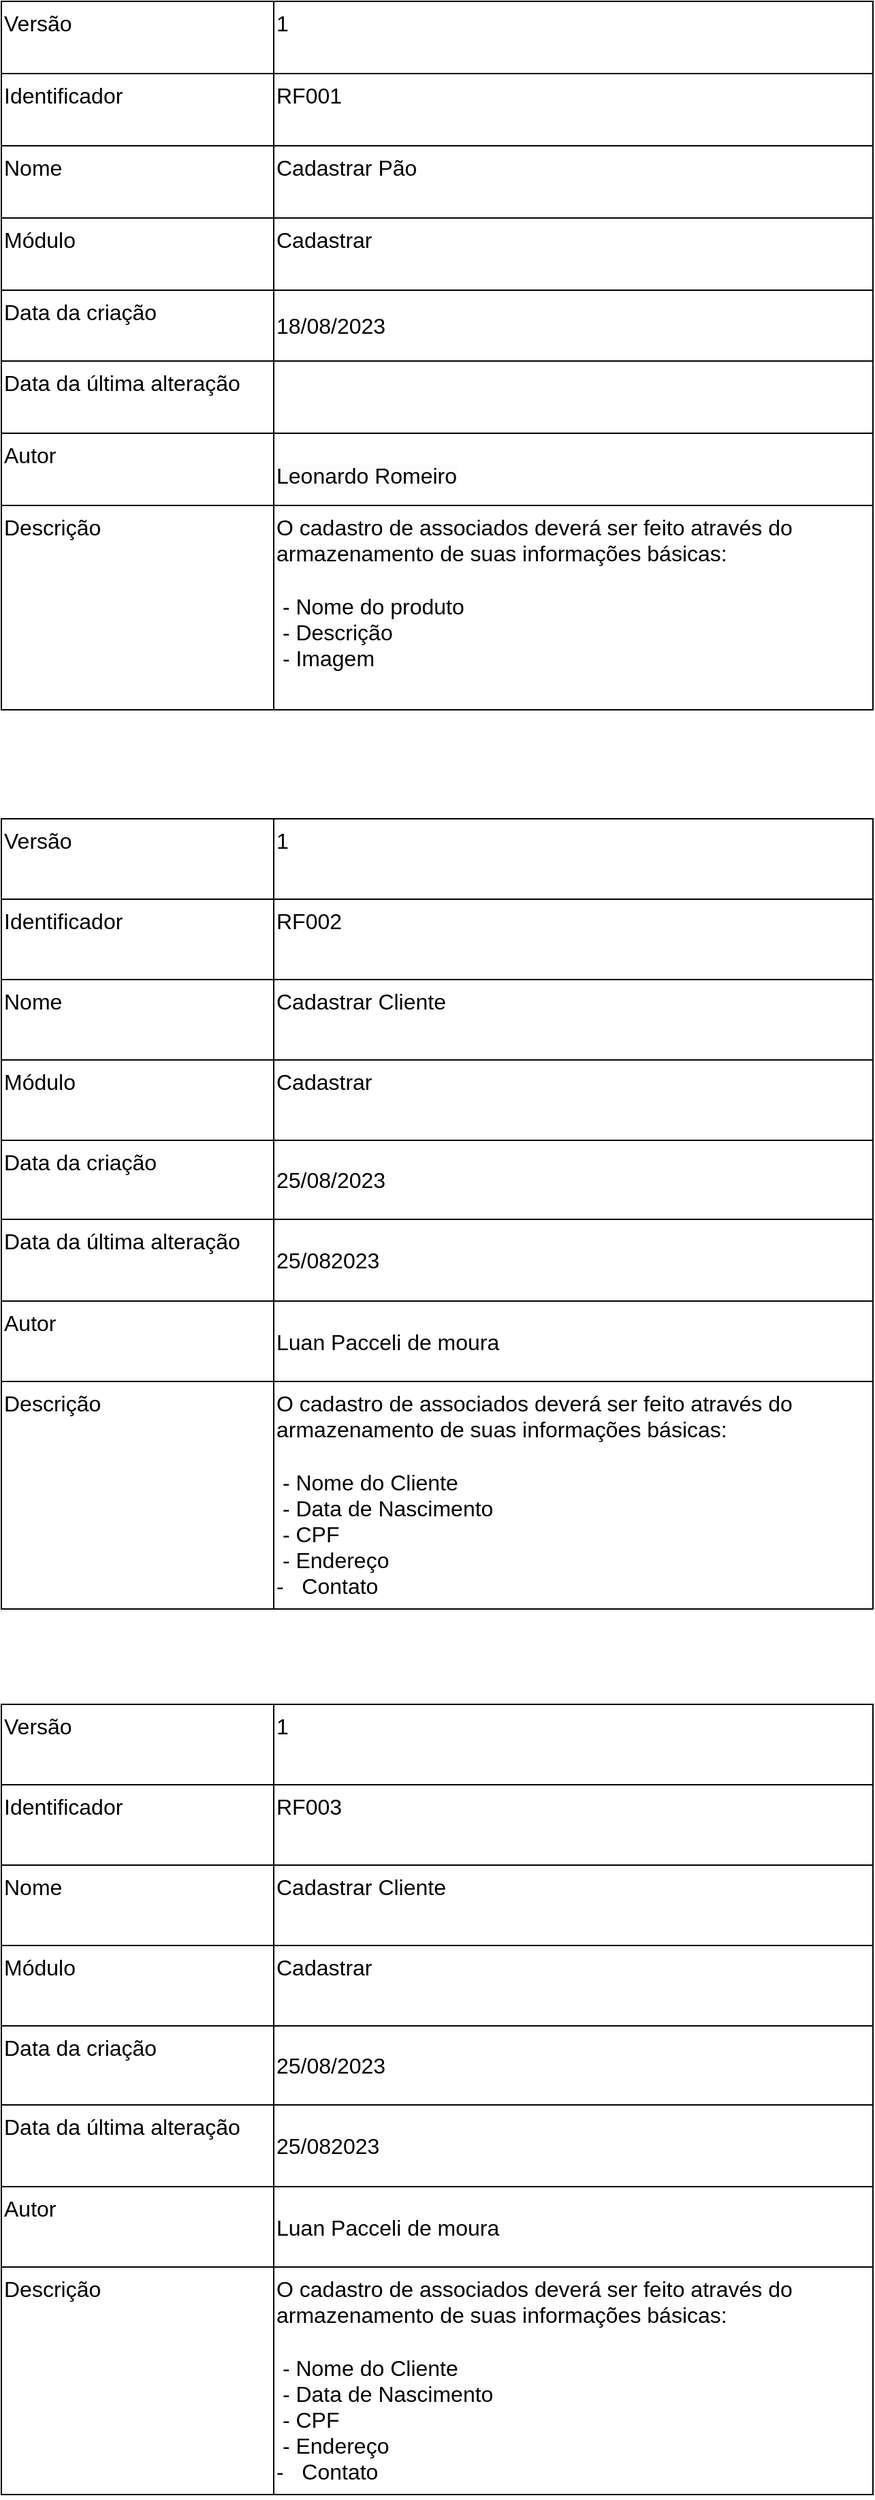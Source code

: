 <mxfile version="21.7.2" type="github">
  <diagram name="Página-1" id="sUAvk8ibwiXFDRN5bp4g">
    <mxGraphModel dx="1434" dy="853" grid="1" gridSize="10" guides="1" tooltips="1" connect="1" arrows="1" fold="1" page="1" pageScale="1" pageWidth="827" pageHeight="1169" math="0" shadow="0">
      <root>
        <mxCell id="0" />
        <mxCell id="1" parent="0" />
        <mxCell id="FwpViux2YUZAJZBfCD7D-1" value="" style="shape=table;startSize=0;container=1;collapsible=0;childLayout=tableLayout;fontSize=16;movable=1;resizable=1;rotatable=1;deletable=1;editable=1;locked=0;connectable=1;" parent="1" vertex="1">
          <mxGeometry x="40" y="40" width="640" height="520" as="geometry" />
        </mxCell>
        <mxCell id="FwpViux2YUZAJZBfCD7D-33" style="shape=tableRow;horizontal=0;startSize=0;swimlaneHead=0;swimlaneBody=0;strokeColor=inherit;top=0;left=0;bottom=0;right=0;collapsible=0;dropTarget=0;fillColor=none;points=[[0,0.5],[1,0.5]];portConstraint=eastwest;fontSize=16;movable=1;resizable=1;rotatable=1;deletable=1;editable=1;locked=0;connectable=1;" parent="FwpViux2YUZAJZBfCD7D-1" vertex="1">
          <mxGeometry width="640" height="53" as="geometry" />
        </mxCell>
        <mxCell id="FwpViux2YUZAJZBfCD7D-34" value="Versão" style="shape=partialRectangle;html=1;whiteSpace=wrap;connectable=0;strokeColor=inherit;overflow=hidden;fillColor=none;top=0;left=0;bottom=0;right=0;pointerEvents=1;fontSize=16;align=left;verticalAlign=top;movable=0;resizable=0;rotatable=0;deletable=0;editable=0;locked=1;" parent="FwpViux2YUZAJZBfCD7D-33" vertex="1">
          <mxGeometry width="200" height="53" as="geometry">
            <mxRectangle width="200" height="53" as="alternateBounds" />
          </mxGeometry>
        </mxCell>
        <mxCell id="FwpViux2YUZAJZBfCD7D-35" value="1" style="shape=partialRectangle;html=1;whiteSpace=wrap;connectable=0;strokeColor=inherit;overflow=hidden;fillColor=none;top=0;left=0;bottom=0;right=0;pointerEvents=1;fontSize=16;align=left;verticalAlign=top;movable=0;resizable=0;rotatable=0;deletable=0;editable=0;locked=1;" parent="FwpViux2YUZAJZBfCD7D-33" vertex="1">
          <mxGeometry x="200" width="440" height="53" as="geometry">
            <mxRectangle width="440" height="53" as="alternateBounds" />
          </mxGeometry>
        </mxCell>
        <mxCell id="FwpViux2YUZAJZBfCD7D-23" style="shape=tableRow;horizontal=0;startSize=0;swimlaneHead=0;swimlaneBody=0;strokeColor=inherit;top=0;left=0;bottom=0;right=0;collapsible=0;dropTarget=0;fillColor=none;points=[[0,0.5],[1,0.5]];portConstraint=eastwest;fontSize=16;movable=1;resizable=1;rotatable=1;deletable=1;editable=1;locked=0;connectable=1;" parent="FwpViux2YUZAJZBfCD7D-1" vertex="1">
          <mxGeometry y="53" width="640" height="53" as="geometry" />
        </mxCell>
        <mxCell id="FwpViux2YUZAJZBfCD7D-24" value="Identificador" style="shape=partialRectangle;html=1;whiteSpace=wrap;connectable=0;strokeColor=inherit;overflow=hidden;fillColor=none;top=0;left=0;bottom=0;right=0;pointerEvents=1;fontSize=16;align=left;verticalAlign=top;movable=0;resizable=0;rotatable=0;deletable=0;editable=0;locked=1;" parent="FwpViux2YUZAJZBfCD7D-23" vertex="1">
          <mxGeometry width="200" height="53" as="geometry">
            <mxRectangle width="200" height="53" as="alternateBounds" />
          </mxGeometry>
        </mxCell>
        <mxCell id="FwpViux2YUZAJZBfCD7D-25" value="RF001" style="shape=partialRectangle;html=1;whiteSpace=wrap;connectable=0;strokeColor=inherit;overflow=hidden;fillColor=none;top=0;left=0;bottom=0;right=0;pointerEvents=1;fontSize=16;align=left;verticalAlign=top;movable=0;resizable=0;rotatable=0;deletable=0;editable=0;locked=1;" parent="FwpViux2YUZAJZBfCD7D-23" vertex="1">
          <mxGeometry x="200" width="440" height="53" as="geometry">
            <mxRectangle width="440" height="53" as="alternateBounds" />
          </mxGeometry>
        </mxCell>
        <mxCell id="FwpViux2YUZAJZBfCD7D-20" style="shape=tableRow;horizontal=0;startSize=0;swimlaneHead=0;swimlaneBody=0;strokeColor=inherit;top=0;left=0;bottom=0;right=0;collapsible=0;dropTarget=0;fillColor=none;points=[[0,0.5],[1,0.5]];portConstraint=eastwest;fontSize=16;movable=1;resizable=1;rotatable=1;deletable=1;editable=1;locked=0;connectable=1;" parent="FwpViux2YUZAJZBfCD7D-1" vertex="1">
          <mxGeometry y="106" width="640" height="53" as="geometry" />
        </mxCell>
        <mxCell id="FwpViux2YUZAJZBfCD7D-21" value="Nome" style="shape=partialRectangle;html=1;whiteSpace=wrap;connectable=0;strokeColor=inherit;overflow=hidden;fillColor=none;top=0;left=0;bottom=0;right=0;pointerEvents=1;fontSize=16;align=left;verticalAlign=top;movable=0;resizable=0;rotatable=0;deletable=0;editable=0;locked=1;" parent="FwpViux2YUZAJZBfCD7D-20" vertex="1">
          <mxGeometry width="200" height="53" as="geometry">
            <mxRectangle width="200" height="53" as="alternateBounds" />
          </mxGeometry>
        </mxCell>
        <mxCell id="FwpViux2YUZAJZBfCD7D-22" value="Cadastrar Pão" style="shape=partialRectangle;html=1;whiteSpace=wrap;connectable=1;strokeColor=inherit;overflow=hidden;fillColor=none;top=0;left=0;bottom=0;right=0;pointerEvents=1;fontSize=16;align=left;verticalAlign=top;movable=1;resizable=1;rotatable=1;deletable=1;editable=1;locked=0;" parent="FwpViux2YUZAJZBfCD7D-20" vertex="1">
          <mxGeometry x="200" width="440" height="53" as="geometry">
            <mxRectangle width="440" height="53" as="alternateBounds" />
          </mxGeometry>
        </mxCell>
        <mxCell id="FwpViux2YUZAJZBfCD7D-17" style="shape=tableRow;horizontal=0;startSize=0;swimlaneHead=0;swimlaneBody=0;strokeColor=inherit;top=0;left=0;bottom=0;right=0;collapsible=0;dropTarget=0;fillColor=none;points=[[0,0.5],[1,0.5]];portConstraint=eastwest;fontSize=16;movable=1;resizable=1;rotatable=1;deletable=1;editable=1;locked=0;connectable=1;" parent="FwpViux2YUZAJZBfCD7D-1" vertex="1">
          <mxGeometry y="159" width="640" height="53" as="geometry" />
        </mxCell>
        <mxCell id="FwpViux2YUZAJZBfCD7D-18" value="Módulo" style="shape=partialRectangle;html=1;whiteSpace=wrap;connectable=0;strokeColor=inherit;overflow=hidden;fillColor=none;top=0;left=0;bottom=0;right=0;pointerEvents=1;fontSize=16;align=left;verticalAlign=top;movable=0;resizable=0;rotatable=0;deletable=0;editable=0;locked=1;" parent="FwpViux2YUZAJZBfCD7D-17" vertex="1">
          <mxGeometry width="200" height="53" as="geometry">
            <mxRectangle width="200" height="53" as="alternateBounds" />
          </mxGeometry>
        </mxCell>
        <mxCell id="FwpViux2YUZAJZBfCD7D-19" value="&lt;span style=&quot;margin: 0px; padding: 0px; user-select: text; -webkit-user-drag: none; -webkit-tap-highlight-color: transparent;&quot; class=&quot;NormalTextRun SCXW47150359 BCX8&quot;&gt;Cadastrar&lt;/span&gt;&lt;span style=&quot;margin: 0px; padding: 0px; user-select: text; -webkit-user-drag: none; -webkit-tap-highlight-color: transparent; background-color: rgb(255, 255, 255); font-size: 11pt; line-height: 19.425px; font-family: Calibri, Calibri_EmbeddedFont, Calibri_MSFontService, sans-serif; font-variant-ligatures: none !important;&quot; class=&quot;TextRun SCXW47150359 BCX8&quot; lang=&quot;PT-BR&quot; data-contrast=&quot;auto&quot;&gt;&lt;/span&gt;&lt;span style=&quot;margin: 0px; padding: 0px; user-select: text; -webkit-user-drag: none; -webkit-tap-highlight-color: transparent; background-color: rgb(255, 255, 255); font-size: 11pt; line-height: 19.425px; font-family: Calibri, Calibri_EmbeddedFont, Calibri_MSFontService, sans-serif;&quot; data-ccp-props=&quot;{&amp;quot;201341983&amp;quot;:0,&amp;quot;335559740&amp;quot;:259}&quot; class=&quot;EOP SCXW47150359 BCX8&quot;&gt;&amp;nbsp;&lt;/span&gt;" style="shape=partialRectangle;html=1;whiteSpace=wrap;connectable=0;strokeColor=inherit;overflow=hidden;fillColor=none;top=0;left=0;bottom=0;right=0;pointerEvents=1;fontSize=16;align=left;verticalAlign=top;movable=0;resizable=0;rotatable=0;deletable=0;editable=0;locked=1;" parent="FwpViux2YUZAJZBfCD7D-17" vertex="1">
          <mxGeometry x="200" width="440" height="53" as="geometry">
            <mxRectangle width="440" height="53" as="alternateBounds" />
          </mxGeometry>
        </mxCell>
        <mxCell id="FwpViux2YUZAJZBfCD7D-14" style="shape=tableRow;horizontal=0;startSize=0;swimlaneHead=0;swimlaneBody=0;strokeColor=inherit;top=0;left=0;bottom=0;right=0;collapsible=0;dropTarget=0;fillColor=none;points=[[0,0.5],[1,0.5]];portConstraint=eastwest;fontSize=16;movable=1;resizable=1;rotatable=1;deletable=1;editable=1;locked=0;connectable=1;" parent="FwpViux2YUZAJZBfCD7D-1" vertex="1">
          <mxGeometry y="212" width="640" height="52" as="geometry" />
        </mxCell>
        <mxCell id="FwpViux2YUZAJZBfCD7D-15" value="Data da criação" style="shape=partialRectangle;html=1;whiteSpace=wrap;connectable=0;strokeColor=inherit;overflow=hidden;fillColor=none;top=0;left=0;bottom=0;right=0;pointerEvents=1;fontSize=16;align=left;verticalAlign=top;movable=0;resizable=0;rotatable=0;deletable=0;editable=0;locked=1;" parent="FwpViux2YUZAJZBfCD7D-14" vertex="1">
          <mxGeometry width="200" height="52" as="geometry">
            <mxRectangle width="200" height="52" as="alternateBounds" />
          </mxGeometry>
        </mxCell>
        <mxCell id="FwpViux2YUZAJZBfCD7D-16" value="18/08/2023" style="shape=partialRectangle;html=1;whiteSpace=wrap;connectable=0;strokeColor=inherit;overflow=hidden;fillColor=none;top=0;left=0;bottom=0;right=0;pointerEvents=1;fontSize=16;align=left;movable=0;resizable=0;rotatable=0;deletable=0;editable=0;locked=1;" parent="FwpViux2YUZAJZBfCD7D-14" vertex="1">
          <mxGeometry x="200" width="440" height="52" as="geometry">
            <mxRectangle width="440" height="52" as="alternateBounds" />
          </mxGeometry>
        </mxCell>
        <mxCell id="FwpViux2YUZAJZBfCD7D-2" value="" style="shape=tableRow;horizontal=0;startSize=0;swimlaneHead=0;swimlaneBody=0;strokeColor=inherit;top=0;left=0;bottom=0;right=0;collapsible=0;dropTarget=0;fillColor=none;points=[[0,0.5],[1,0.5]];portConstraint=eastwest;fontSize=16;movable=1;resizable=1;rotatable=1;deletable=1;editable=1;locked=0;connectable=1;" parent="FwpViux2YUZAJZBfCD7D-1" vertex="1">
          <mxGeometry y="264" width="640" height="53" as="geometry" />
        </mxCell>
        <mxCell id="FwpViux2YUZAJZBfCD7D-3" value="Data da última alteração" style="shape=partialRectangle;html=1;whiteSpace=wrap;connectable=0;strokeColor=inherit;overflow=hidden;fillColor=none;top=0;left=0;bottom=0;right=0;pointerEvents=1;fontSize=16;align=left;verticalAlign=top;movable=0;resizable=0;rotatable=0;deletable=0;editable=0;locked=1;" parent="FwpViux2YUZAJZBfCD7D-2" vertex="1">
          <mxGeometry width="200" height="53" as="geometry">
            <mxRectangle width="200" height="53" as="alternateBounds" />
          </mxGeometry>
        </mxCell>
        <mxCell id="FwpViux2YUZAJZBfCD7D-4" value="" style="shape=partialRectangle;html=1;whiteSpace=wrap;connectable=0;strokeColor=inherit;overflow=hidden;fillColor=none;top=0;left=0;bottom=0;right=0;pointerEvents=1;fontSize=16;movable=0;resizable=0;rotatable=0;deletable=0;editable=0;locked=1;" parent="FwpViux2YUZAJZBfCD7D-2" vertex="1">
          <mxGeometry x="200" width="440" height="53" as="geometry">
            <mxRectangle width="440" height="53" as="alternateBounds" />
          </mxGeometry>
        </mxCell>
        <mxCell id="FwpViux2YUZAJZBfCD7D-6" value="" style="shape=tableRow;horizontal=0;startSize=0;swimlaneHead=0;swimlaneBody=0;strokeColor=inherit;top=0;left=0;bottom=0;right=0;collapsible=0;dropTarget=0;fillColor=none;points=[[0,0.5],[1,0.5]];portConstraint=eastwest;fontSize=16;movable=1;resizable=1;rotatable=1;deletable=1;editable=1;locked=0;connectable=1;" parent="FwpViux2YUZAJZBfCD7D-1" vertex="1">
          <mxGeometry y="317" width="640" height="53" as="geometry" />
        </mxCell>
        <mxCell id="FwpViux2YUZAJZBfCD7D-7" value="Autor&amp;nbsp;" style="shape=partialRectangle;html=1;whiteSpace=wrap;connectable=0;strokeColor=inherit;overflow=hidden;fillColor=none;top=0;left=0;bottom=0;right=0;pointerEvents=1;fontSize=16;align=left;verticalAlign=top;movable=0;resizable=0;rotatable=0;deletable=0;editable=0;locked=1;" parent="FwpViux2YUZAJZBfCD7D-6" vertex="1">
          <mxGeometry width="200" height="53" as="geometry">
            <mxRectangle width="200" height="53" as="alternateBounds" />
          </mxGeometry>
        </mxCell>
        <mxCell id="FwpViux2YUZAJZBfCD7D-8" value="&#xa;&lt;span style=&quot;color: rgb(0, 0, 0); font-family: Helvetica; font-size: 16px; font-style: normal; font-variant-ligatures: normal; font-variant-caps: normal; font-weight: 400; letter-spacing: normal; orphans: 2; text-indent: 0px; text-transform: none; widows: 2; word-spacing: 0px; -webkit-text-stroke-width: 0px; background-color: rgb(251, 251, 251); text-decoration-thickness: initial; text-decoration-style: initial; text-decoration-color: initial; float: none; display: inline !important;&quot;&gt;Leonardo Romeiro&lt;/span&gt;&#xa;&#xa;" style="shape=partialRectangle;html=1;whiteSpace=wrap;connectable=0;strokeColor=inherit;overflow=hidden;fillColor=none;top=0;left=0;bottom=0;right=0;pointerEvents=1;fontSize=16;align=left;movable=0;resizable=0;rotatable=0;deletable=0;editable=0;locked=1;" parent="FwpViux2YUZAJZBfCD7D-6" vertex="1">
          <mxGeometry x="200" width="440" height="53" as="geometry">
            <mxRectangle width="440" height="53" as="alternateBounds" />
          </mxGeometry>
        </mxCell>
        <mxCell id="FwpViux2YUZAJZBfCD7D-10" value="" style="shape=tableRow;horizontal=0;startSize=0;swimlaneHead=0;swimlaneBody=0;strokeColor=inherit;top=0;left=0;bottom=0;right=0;collapsible=0;dropTarget=0;fillColor=none;points=[[0,0.5],[1,0.5]];portConstraint=eastwest;fontSize=16;movable=1;resizable=1;rotatable=1;deletable=1;editable=1;locked=0;connectable=1;" parent="FwpViux2YUZAJZBfCD7D-1" vertex="1">
          <mxGeometry y="370" width="640" height="150" as="geometry" />
        </mxCell>
        <mxCell id="FwpViux2YUZAJZBfCD7D-11" value="Descrição" style="shape=partialRectangle;html=1;whiteSpace=wrap;connectable=0;strokeColor=inherit;overflow=hidden;fillColor=none;top=0;left=0;bottom=0;right=0;pointerEvents=1;fontSize=16;align=left;verticalAlign=top;movable=0;resizable=0;rotatable=0;deletable=0;editable=0;locked=1;" parent="FwpViux2YUZAJZBfCD7D-10" vertex="1">
          <mxGeometry width="200" height="150" as="geometry">
            <mxRectangle width="200" height="150" as="alternateBounds" />
          </mxGeometry>
        </mxCell>
        <mxCell id="FwpViux2YUZAJZBfCD7D-12" value="O cadastro de associados deverá ser feito através do armazenamento de suas informações básicas:&lt;br&gt;&lt;br&gt;&amp;nbsp;- Nome do produto&lt;br&gt;&amp;nbsp;- Descrição&lt;br&gt;&amp;nbsp;- Imagem" style="shape=partialRectangle;html=1;whiteSpace=wrap;connectable=1;strokeColor=inherit;overflow=hidden;fillColor=none;top=0;left=0;bottom=0;right=0;pointerEvents=1;fontSize=16;align=left;verticalAlign=top;movable=1;resizable=1;rotatable=1;deletable=1;editable=1;locked=0;" parent="FwpViux2YUZAJZBfCD7D-10" vertex="1">
          <mxGeometry x="200" width="440" height="150" as="geometry">
            <mxRectangle width="440" height="150" as="alternateBounds" />
          </mxGeometry>
        </mxCell>
        <mxCell id="0z6euQ2ktUDiDJCqqF_y-1" value="" style="shape=table;startSize=0;container=1;collapsible=0;childLayout=tableLayout;fontSize=16;movable=1;resizable=1;rotatable=1;deletable=1;editable=1;locked=0;connectable=1;" vertex="1" parent="1">
          <mxGeometry x="40" y="1290" width="640" height="580" as="geometry" />
        </mxCell>
        <mxCell id="0z6euQ2ktUDiDJCqqF_y-2" style="shape=tableRow;horizontal=0;startSize=0;swimlaneHead=0;swimlaneBody=0;strokeColor=inherit;top=0;left=0;bottom=0;right=0;collapsible=0;dropTarget=0;fillColor=none;points=[[0,0.5],[1,0.5]];portConstraint=eastwest;fontSize=16;movable=0;resizable=0;rotatable=0;deletable=0;editable=0;locked=1;connectable=0;" vertex="1" parent="0z6euQ2ktUDiDJCqqF_y-1">
          <mxGeometry width="640" height="59" as="geometry" />
        </mxCell>
        <mxCell id="0z6euQ2ktUDiDJCqqF_y-3" value="Versão" style="shape=partialRectangle;html=1;whiteSpace=wrap;connectable=0;strokeColor=inherit;overflow=hidden;fillColor=none;top=0;left=0;bottom=0;right=0;pointerEvents=1;fontSize=16;align=left;verticalAlign=top;movable=0;resizable=0;rotatable=0;deletable=0;editable=0;locked=1;" vertex="1" parent="0z6euQ2ktUDiDJCqqF_y-2">
          <mxGeometry width="200" height="59" as="geometry">
            <mxRectangle width="200" height="59" as="alternateBounds" />
          </mxGeometry>
        </mxCell>
        <mxCell id="0z6euQ2ktUDiDJCqqF_y-4" value="1" style="shape=partialRectangle;html=1;whiteSpace=wrap;connectable=1;strokeColor=inherit;overflow=hidden;fillColor=none;top=0;left=0;bottom=0;right=0;pointerEvents=1;fontSize=16;align=left;verticalAlign=top;movable=1;resizable=1;rotatable=1;deletable=1;editable=1;locked=0;" vertex="1" parent="0z6euQ2ktUDiDJCqqF_y-2">
          <mxGeometry x="200" width="440" height="59" as="geometry">
            <mxRectangle width="440" height="59" as="alternateBounds" />
          </mxGeometry>
        </mxCell>
        <mxCell id="0z6euQ2ktUDiDJCqqF_y-5" style="shape=tableRow;horizontal=0;startSize=0;swimlaneHead=0;swimlaneBody=0;strokeColor=inherit;top=0;left=0;bottom=0;right=0;collapsible=0;dropTarget=0;fillColor=none;points=[[0,0.5],[1,0.5]];portConstraint=eastwest;fontSize=16;movable=1;resizable=1;rotatable=1;deletable=1;editable=1;locked=0;connectable=1;" vertex="1" parent="0z6euQ2ktUDiDJCqqF_y-1">
          <mxGeometry y="59" width="640" height="59" as="geometry" />
        </mxCell>
        <mxCell id="0z6euQ2ktUDiDJCqqF_y-6" value="Identificador" style="shape=partialRectangle;html=1;whiteSpace=wrap;connectable=1;strokeColor=inherit;overflow=hidden;fillColor=none;top=0;left=0;bottom=0;right=0;pointerEvents=1;fontSize=16;align=left;verticalAlign=top;movable=1;resizable=1;rotatable=1;deletable=1;editable=1;locked=0;" vertex="1" parent="0z6euQ2ktUDiDJCqqF_y-5">
          <mxGeometry width="200" height="59" as="geometry">
            <mxRectangle width="200" height="59" as="alternateBounds" />
          </mxGeometry>
        </mxCell>
        <mxCell id="0z6euQ2ktUDiDJCqqF_y-7" value="RF003" style="shape=partialRectangle;html=1;whiteSpace=wrap;connectable=1;strokeColor=inherit;overflow=hidden;fillColor=none;top=0;left=0;bottom=0;right=0;pointerEvents=1;fontSize=16;align=left;verticalAlign=top;movable=1;resizable=1;rotatable=1;deletable=1;editable=1;locked=0;" vertex="1" parent="0z6euQ2ktUDiDJCqqF_y-5">
          <mxGeometry x="200" width="440" height="59" as="geometry">
            <mxRectangle width="440" height="59" as="alternateBounds" />
          </mxGeometry>
        </mxCell>
        <mxCell id="0z6euQ2ktUDiDJCqqF_y-8" style="shape=tableRow;horizontal=0;startSize=0;swimlaneHead=0;swimlaneBody=0;strokeColor=inherit;top=0;left=0;bottom=0;right=0;collapsible=0;dropTarget=0;fillColor=none;points=[[0,0.5],[1,0.5]];portConstraint=eastwest;fontSize=16;movable=1;resizable=1;rotatable=1;deletable=1;editable=1;locked=0;connectable=1;" vertex="1" parent="0z6euQ2ktUDiDJCqqF_y-1">
          <mxGeometry y="118" width="640" height="59" as="geometry" />
        </mxCell>
        <mxCell id="0z6euQ2ktUDiDJCqqF_y-9" value="Nome" style="shape=partialRectangle;html=1;whiteSpace=wrap;connectable=0;strokeColor=inherit;overflow=hidden;fillColor=none;top=0;left=0;bottom=0;right=0;pointerEvents=1;fontSize=16;align=left;verticalAlign=top;movable=0;resizable=0;rotatable=0;deletable=0;editable=0;locked=1;" vertex="1" parent="0z6euQ2ktUDiDJCqqF_y-8">
          <mxGeometry width="200" height="59" as="geometry">
            <mxRectangle width="200" height="59" as="alternateBounds" />
          </mxGeometry>
        </mxCell>
        <mxCell id="0z6euQ2ktUDiDJCqqF_y-10" value="Cadastrar Cliente&amp;nbsp;" style="shape=partialRectangle;html=1;whiteSpace=wrap;connectable=1;strokeColor=inherit;overflow=hidden;fillColor=none;top=0;left=0;bottom=0;right=0;pointerEvents=1;fontSize=16;align=left;verticalAlign=top;movable=1;resizable=1;rotatable=1;deletable=1;editable=1;locked=0;" vertex="1" parent="0z6euQ2ktUDiDJCqqF_y-8">
          <mxGeometry x="200" width="440" height="59" as="geometry">
            <mxRectangle width="440" height="59" as="alternateBounds" />
          </mxGeometry>
        </mxCell>
        <mxCell id="0z6euQ2ktUDiDJCqqF_y-11" style="shape=tableRow;horizontal=0;startSize=0;swimlaneHead=0;swimlaneBody=0;strokeColor=inherit;top=0;left=0;bottom=0;right=0;collapsible=0;dropTarget=0;fillColor=none;points=[[0,0.5],[1,0.5]];portConstraint=eastwest;fontSize=16;movable=0;resizable=0;rotatable=0;deletable=0;editable=0;locked=1;connectable=0;" vertex="1" parent="0z6euQ2ktUDiDJCqqF_y-1">
          <mxGeometry y="177" width="640" height="59" as="geometry" />
        </mxCell>
        <mxCell id="0z6euQ2ktUDiDJCqqF_y-12" value="Módulo" style="shape=partialRectangle;html=1;whiteSpace=wrap;connectable=0;strokeColor=inherit;overflow=hidden;fillColor=none;top=0;left=0;bottom=0;right=0;pointerEvents=1;fontSize=16;align=left;verticalAlign=top;movable=0;resizable=0;rotatable=0;deletable=0;editable=0;locked=1;" vertex="1" parent="0z6euQ2ktUDiDJCqqF_y-11">
          <mxGeometry width="200" height="59" as="geometry">
            <mxRectangle width="200" height="59" as="alternateBounds" />
          </mxGeometry>
        </mxCell>
        <mxCell id="0z6euQ2ktUDiDJCqqF_y-13" value="&lt;span style=&quot;margin: 0px; padding: 0px; user-select: text; -webkit-user-drag: none; -webkit-tap-highlight-color: transparent;&quot; class=&quot;NormalTextRun SCXW47150359 BCX8&quot;&gt;Cadastrar&lt;/span&gt;&lt;span style=&quot;margin: 0px; padding: 0px; user-select: text; -webkit-user-drag: none; -webkit-tap-highlight-color: transparent; background-color: rgb(255, 255, 255); font-size: 11pt; line-height: 19.425px; font-family: Calibri, Calibri_EmbeddedFont, Calibri_MSFontService, sans-serif; font-variant-ligatures: none !important;&quot; class=&quot;TextRun SCXW47150359 BCX8&quot; lang=&quot;PT-BR&quot; data-contrast=&quot;auto&quot;&gt;&lt;/span&gt;&lt;span style=&quot;margin: 0px; padding: 0px; user-select: text; -webkit-user-drag: none; -webkit-tap-highlight-color: transparent; background-color: rgb(255, 255, 255); font-size: 11pt; line-height: 19.425px; font-family: Calibri, Calibri_EmbeddedFont, Calibri_MSFontService, sans-serif;&quot; data-ccp-props=&quot;{&amp;quot;201341983&amp;quot;:0,&amp;quot;335559740&amp;quot;:259}&quot; class=&quot;EOP SCXW47150359 BCX8&quot;&gt;&amp;nbsp;&lt;/span&gt;" style="shape=partialRectangle;html=1;whiteSpace=wrap;connectable=0;strokeColor=inherit;overflow=hidden;fillColor=none;top=0;left=0;bottom=0;right=0;pointerEvents=1;fontSize=16;align=left;verticalAlign=top;movable=0;resizable=0;rotatable=0;deletable=0;editable=0;locked=1;" vertex="1" parent="0z6euQ2ktUDiDJCqqF_y-11">
          <mxGeometry x="200" width="440" height="59" as="geometry">
            <mxRectangle width="440" height="59" as="alternateBounds" />
          </mxGeometry>
        </mxCell>
        <mxCell id="0z6euQ2ktUDiDJCqqF_y-14" style="shape=tableRow;horizontal=0;startSize=0;swimlaneHead=0;swimlaneBody=0;strokeColor=inherit;top=0;left=0;bottom=0;right=0;collapsible=0;dropTarget=0;fillColor=none;points=[[0,0.5],[1,0.5]];portConstraint=eastwest;fontSize=16;movable=1;resizable=1;rotatable=1;deletable=1;editable=1;locked=0;connectable=1;" vertex="1" parent="0z6euQ2ktUDiDJCqqF_y-1">
          <mxGeometry y="236" width="640" height="58" as="geometry" />
        </mxCell>
        <mxCell id="0z6euQ2ktUDiDJCqqF_y-15" value="Data da criação" style="shape=partialRectangle;html=1;whiteSpace=wrap;connectable=0;strokeColor=inherit;overflow=hidden;fillColor=none;top=0;left=0;bottom=0;right=0;pointerEvents=1;fontSize=16;align=left;verticalAlign=top;movable=0;resizable=0;rotatable=0;deletable=0;editable=0;locked=1;" vertex="1" parent="0z6euQ2ktUDiDJCqqF_y-14">
          <mxGeometry width="200" height="58" as="geometry">
            <mxRectangle width="200" height="58" as="alternateBounds" />
          </mxGeometry>
        </mxCell>
        <mxCell id="0z6euQ2ktUDiDJCqqF_y-16" value="25/08/2023" style="shape=partialRectangle;html=1;whiteSpace=wrap;connectable=1;strokeColor=inherit;overflow=hidden;fillColor=none;top=0;left=0;bottom=0;right=0;pointerEvents=1;fontSize=16;align=left;movable=1;resizable=1;rotatable=1;deletable=1;editable=1;locked=0;" vertex="1" parent="0z6euQ2ktUDiDJCqqF_y-14">
          <mxGeometry x="200" width="440" height="58" as="geometry">
            <mxRectangle width="440" height="58" as="alternateBounds" />
          </mxGeometry>
        </mxCell>
        <mxCell id="0z6euQ2ktUDiDJCqqF_y-17" value="" style="shape=tableRow;horizontal=0;startSize=0;swimlaneHead=0;swimlaneBody=0;strokeColor=inherit;top=0;left=0;bottom=0;right=0;collapsible=0;dropTarget=0;fillColor=none;points=[[0,0.5],[1,0.5]];portConstraint=eastwest;fontSize=16;movable=1;resizable=1;rotatable=1;deletable=1;editable=1;locked=0;connectable=1;" vertex="1" parent="0z6euQ2ktUDiDJCqqF_y-1">
          <mxGeometry y="294" width="640" height="60" as="geometry" />
        </mxCell>
        <mxCell id="0z6euQ2ktUDiDJCqqF_y-18" value="Data da última alteração" style="shape=partialRectangle;html=1;whiteSpace=wrap;connectable=1;strokeColor=inherit;overflow=hidden;fillColor=none;top=0;left=0;bottom=0;right=0;pointerEvents=1;fontSize=16;align=left;verticalAlign=top;movable=1;resizable=1;rotatable=1;deletable=1;editable=1;locked=0;" vertex="1" parent="0z6euQ2ktUDiDJCqqF_y-17">
          <mxGeometry width="200" height="60" as="geometry">
            <mxRectangle width="200" height="60" as="alternateBounds" />
          </mxGeometry>
        </mxCell>
        <mxCell id="0z6euQ2ktUDiDJCqqF_y-19" value="25/082023" style="shape=partialRectangle;html=1;whiteSpace=wrap;connectable=1;strokeColor=inherit;overflow=hidden;fillColor=none;top=0;left=0;bottom=0;right=0;pointerEvents=1;fontSize=16;movable=1;resizable=1;rotatable=1;deletable=1;editable=1;locked=0;align=left;" vertex="1" parent="0z6euQ2ktUDiDJCqqF_y-17">
          <mxGeometry x="200" width="440" height="60" as="geometry">
            <mxRectangle width="440" height="60" as="alternateBounds" />
          </mxGeometry>
        </mxCell>
        <mxCell id="0z6euQ2ktUDiDJCqqF_y-20" value="" style="shape=tableRow;horizontal=0;startSize=0;swimlaneHead=0;swimlaneBody=0;strokeColor=inherit;top=0;left=0;bottom=0;right=0;collapsible=0;dropTarget=0;fillColor=none;points=[[0,0.5],[1,0.5]];portConstraint=eastwest;fontSize=16;movable=1;resizable=1;rotatable=1;deletable=1;editable=1;locked=0;connectable=1;" vertex="1" parent="0z6euQ2ktUDiDJCqqF_y-1">
          <mxGeometry y="354" width="640" height="59" as="geometry" />
        </mxCell>
        <mxCell id="0z6euQ2ktUDiDJCqqF_y-21" value="Autor&amp;nbsp;" style="shape=partialRectangle;html=1;whiteSpace=wrap;connectable=0;strokeColor=inherit;overflow=hidden;fillColor=none;top=0;left=0;bottom=0;right=0;pointerEvents=1;fontSize=16;align=left;verticalAlign=top;movable=0;resizable=0;rotatable=0;deletable=0;editable=0;locked=1;" vertex="1" parent="0z6euQ2ktUDiDJCqqF_y-20">
          <mxGeometry width="200" height="59" as="geometry">
            <mxRectangle width="200" height="59" as="alternateBounds" />
          </mxGeometry>
        </mxCell>
        <mxCell id="0z6euQ2ktUDiDJCqqF_y-22" value="Luan Pacceli de moura" style="shape=partialRectangle;html=1;whiteSpace=wrap;connectable=1;strokeColor=inherit;overflow=hidden;fillColor=none;top=0;left=0;bottom=0;right=0;pointerEvents=1;fontSize=16;align=left;movable=1;resizable=1;rotatable=1;deletable=1;editable=1;locked=0;" vertex="1" parent="0z6euQ2ktUDiDJCqqF_y-20">
          <mxGeometry x="200" width="440" height="59" as="geometry">
            <mxRectangle width="440" height="59" as="alternateBounds" />
          </mxGeometry>
        </mxCell>
        <mxCell id="0z6euQ2ktUDiDJCqqF_y-23" value="" style="shape=tableRow;horizontal=0;startSize=0;swimlaneHead=0;swimlaneBody=0;strokeColor=inherit;top=0;left=0;bottom=0;right=0;collapsible=0;dropTarget=0;fillColor=none;points=[[0,0.5],[1,0.5]];portConstraint=eastwest;fontSize=16;movable=1;resizable=1;rotatable=1;deletable=1;editable=1;locked=0;connectable=1;" vertex="1" parent="0z6euQ2ktUDiDJCqqF_y-1">
          <mxGeometry y="413" width="640" height="167" as="geometry" />
        </mxCell>
        <mxCell id="0z6euQ2ktUDiDJCqqF_y-24" value="Descrição" style="shape=partialRectangle;html=1;whiteSpace=wrap;connectable=0;strokeColor=inherit;overflow=hidden;fillColor=none;top=0;left=0;bottom=0;right=0;pointerEvents=1;fontSize=16;align=left;verticalAlign=top;movable=0;resizable=0;rotatable=0;deletable=0;editable=0;locked=1;" vertex="1" parent="0z6euQ2ktUDiDJCqqF_y-23">
          <mxGeometry width="200" height="167" as="geometry">
            <mxRectangle width="200" height="167" as="alternateBounds" />
          </mxGeometry>
        </mxCell>
        <mxCell id="0z6euQ2ktUDiDJCqqF_y-25" value="O cadastro de associados deverá ser feito através do armazenamento de suas informações básicas:&lt;br&gt;&lt;br&gt;&amp;nbsp;- Nome do Cliente&lt;br&gt;&amp;nbsp;- Data de Nascimento&lt;br&gt;&amp;nbsp;- CPF&lt;br&gt;&amp;nbsp;- Endereço&lt;br&gt;-&amp;nbsp; &amp;nbsp;Contato&amp;nbsp;" style="shape=partialRectangle;html=1;whiteSpace=wrap;connectable=1;strokeColor=inherit;overflow=hidden;fillColor=none;top=0;left=0;bottom=0;right=0;pointerEvents=1;fontSize=16;align=left;verticalAlign=top;movable=1;resizable=1;rotatable=1;deletable=1;editable=1;locked=0;" vertex="1" parent="0z6euQ2ktUDiDJCqqF_y-23">
          <mxGeometry x="200" width="440" height="167" as="geometry">
            <mxRectangle width="440" height="167" as="alternateBounds" />
          </mxGeometry>
        </mxCell>
        <mxCell id="0z6euQ2ktUDiDJCqqF_y-26" value="" style="shape=table;startSize=0;container=1;collapsible=0;childLayout=tableLayout;fontSize=16;movable=1;resizable=1;rotatable=1;deletable=1;editable=1;locked=0;connectable=1;" vertex="1" parent="1">
          <mxGeometry x="40" y="640" width="640" height="580" as="geometry" />
        </mxCell>
        <mxCell id="0z6euQ2ktUDiDJCqqF_y-27" style="shape=tableRow;horizontal=0;startSize=0;swimlaneHead=0;swimlaneBody=0;strokeColor=inherit;top=0;left=0;bottom=0;right=0;collapsible=0;dropTarget=0;fillColor=none;points=[[0,0.5],[1,0.5]];portConstraint=eastwest;fontSize=16;movable=1;resizable=1;rotatable=1;deletable=1;editable=1;locked=0;connectable=1;" vertex="1" parent="0z6euQ2ktUDiDJCqqF_y-26">
          <mxGeometry width="640" height="59" as="geometry" />
        </mxCell>
        <mxCell id="0z6euQ2ktUDiDJCqqF_y-28" value="Versão" style="shape=partialRectangle;html=1;whiteSpace=wrap;connectable=0;strokeColor=inherit;overflow=hidden;fillColor=none;top=0;left=0;bottom=0;right=0;pointerEvents=1;fontSize=16;align=left;verticalAlign=top;movable=0;resizable=0;rotatable=0;deletable=0;editable=0;locked=1;" vertex="1" parent="0z6euQ2ktUDiDJCqqF_y-27">
          <mxGeometry width="200" height="59" as="geometry">
            <mxRectangle width="200" height="59" as="alternateBounds" />
          </mxGeometry>
        </mxCell>
        <mxCell id="0z6euQ2ktUDiDJCqqF_y-29" value="1" style="shape=partialRectangle;html=1;whiteSpace=wrap;connectable=1;strokeColor=inherit;overflow=hidden;fillColor=none;top=0;left=0;bottom=0;right=0;pointerEvents=1;fontSize=16;align=left;verticalAlign=top;movable=1;resizable=1;rotatable=1;deletable=1;editable=1;locked=0;" vertex="1" parent="0z6euQ2ktUDiDJCqqF_y-27">
          <mxGeometry x="200" width="440" height="59" as="geometry">
            <mxRectangle width="440" height="59" as="alternateBounds" />
          </mxGeometry>
        </mxCell>
        <mxCell id="0z6euQ2ktUDiDJCqqF_y-30" style="shape=tableRow;horizontal=0;startSize=0;swimlaneHead=0;swimlaneBody=0;strokeColor=inherit;top=0;left=0;bottom=0;right=0;collapsible=0;dropTarget=0;fillColor=none;points=[[0,0.5],[1,0.5]];portConstraint=eastwest;fontSize=16;movable=1;resizable=1;rotatable=1;deletable=1;editable=1;locked=0;connectable=1;" vertex="1" parent="0z6euQ2ktUDiDJCqqF_y-26">
          <mxGeometry y="59" width="640" height="59" as="geometry" />
        </mxCell>
        <mxCell id="0z6euQ2ktUDiDJCqqF_y-31" value="Identificador" style="shape=partialRectangle;html=1;whiteSpace=wrap;connectable=1;strokeColor=inherit;overflow=hidden;fillColor=none;top=0;left=0;bottom=0;right=0;pointerEvents=1;fontSize=16;align=left;verticalAlign=top;movable=1;resizable=1;rotatable=1;deletable=1;editable=1;locked=0;" vertex="1" parent="0z6euQ2ktUDiDJCqqF_y-30">
          <mxGeometry width="200" height="59" as="geometry">
            <mxRectangle width="200" height="59" as="alternateBounds" />
          </mxGeometry>
        </mxCell>
        <mxCell id="0z6euQ2ktUDiDJCqqF_y-32" value="RF002" style="shape=partialRectangle;html=1;whiteSpace=wrap;connectable=1;strokeColor=inherit;overflow=hidden;fillColor=none;top=0;left=0;bottom=0;right=0;pointerEvents=1;fontSize=16;align=left;verticalAlign=top;movable=1;resizable=1;rotatable=1;deletable=1;editable=1;locked=0;" vertex="1" parent="0z6euQ2ktUDiDJCqqF_y-30">
          <mxGeometry x="200" width="440" height="59" as="geometry">
            <mxRectangle width="440" height="59" as="alternateBounds" />
          </mxGeometry>
        </mxCell>
        <mxCell id="0z6euQ2ktUDiDJCqqF_y-33" style="shape=tableRow;horizontal=0;startSize=0;swimlaneHead=0;swimlaneBody=0;strokeColor=inherit;top=0;left=0;bottom=0;right=0;collapsible=0;dropTarget=0;fillColor=none;points=[[0,0.5],[1,0.5]];portConstraint=eastwest;fontSize=16;movable=1;resizable=1;rotatable=1;deletable=1;editable=1;locked=0;connectable=1;" vertex="1" parent="0z6euQ2ktUDiDJCqqF_y-26">
          <mxGeometry y="118" width="640" height="59" as="geometry" />
        </mxCell>
        <mxCell id="0z6euQ2ktUDiDJCqqF_y-34" value="Nome" style="shape=partialRectangle;html=1;whiteSpace=wrap;connectable=1;strokeColor=inherit;overflow=hidden;fillColor=none;top=0;left=0;bottom=0;right=0;pointerEvents=1;fontSize=16;align=left;verticalAlign=top;movable=1;resizable=1;rotatable=1;deletable=1;editable=1;locked=0;" vertex="1" parent="0z6euQ2ktUDiDJCqqF_y-33">
          <mxGeometry width="200" height="59" as="geometry">
            <mxRectangle width="200" height="59" as="alternateBounds" />
          </mxGeometry>
        </mxCell>
        <mxCell id="0z6euQ2ktUDiDJCqqF_y-35" value="Cadastrar Cliente&amp;nbsp;" style="shape=partialRectangle;html=1;whiteSpace=wrap;connectable=1;strokeColor=inherit;overflow=hidden;fillColor=none;top=0;left=0;bottom=0;right=0;pointerEvents=1;fontSize=16;align=left;verticalAlign=top;movable=1;resizable=1;rotatable=1;deletable=1;editable=1;locked=0;" vertex="1" parent="0z6euQ2ktUDiDJCqqF_y-33">
          <mxGeometry x="200" width="440" height="59" as="geometry">
            <mxRectangle width="440" height="59" as="alternateBounds" />
          </mxGeometry>
        </mxCell>
        <mxCell id="0z6euQ2ktUDiDJCqqF_y-36" style="shape=tableRow;horizontal=0;startSize=0;swimlaneHead=0;swimlaneBody=0;strokeColor=inherit;top=0;left=0;bottom=0;right=0;collapsible=0;dropTarget=0;fillColor=none;points=[[0,0.5],[1,0.5]];portConstraint=eastwest;fontSize=16;movable=1;resizable=1;rotatable=1;deletable=1;editable=1;locked=0;connectable=1;" vertex="1" parent="0z6euQ2ktUDiDJCqqF_y-26">
          <mxGeometry y="177" width="640" height="59" as="geometry" />
        </mxCell>
        <mxCell id="0z6euQ2ktUDiDJCqqF_y-37" value="Módulo" style="shape=partialRectangle;html=1;whiteSpace=wrap;connectable=0;strokeColor=inherit;overflow=hidden;fillColor=none;top=0;left=0;bottom=0;right=0;pointerEvents=1;fontSize=16;align=left;verticalAlign=top;movable=0;resizable=0;rotatable=0;deletable=0;editable=0;locked=1;" vertex="1" parent="0z6euQ2ktUDiDJCqqF_y-36">
          <mxGeometry width="200" height="59" as="geometry">
            <mxRectangle width="200" height="59" as="alternateBounds" />
          </mxGeometry>
        </mxCell>
        <mxCell id="0z6euQ2ktUDiDJCqqF_y-38" value="&lt;span style=&quot;margin: 0px; padding: 0px; user-select: text; -webkit-user-drag: none; -webkit-tap-highlight-color: transparent;&quot; class=&quot;NormalTextRun SCXW47150359 BCX8&quot;&gt;Cadastrar&lt;/span&gt;&lt;span style=&quot;margin: 0px; padding: 0px; user-select: text; -webkit-user-drag: none; -webkit-tap-highlight-color: transparent; background-color: rgb(255, 255, 255); font-size: 11pt; line-height: 19.425px; font-family: Calibri, Calibri_EmbeddedFont, Calibri_MSFontService, sans-serif; font-variant-ligatures: none !important;&quot; class=&quot;TextRun SCXW47150359 BCX8&quot; lang=&quot;PT-BR&quot; data-contrast=&quot;auto&quot;&gt;&lt;/span&gt;&lt;span style=&quot;margin: 0px; padding: 0px; user-select: text; -webkit-user-drag: none; -webkit-tap-highlight-color: transparent; background-color: rgb(255, 255, 255); font-size: 11pt; line-height: 19.425px; font-family: Calibri, Calibri_EmbeddedFont, Calibri_MSFontService, sans-serif;&quot; data-ccp-props=&quot;{&amp;quot;201341983&amp;quot;:0,&amp;quot;335559740&amp;quot;:259}&quot; class=&quot;EOP SCXW47150359 BCX8&quot;&gt;&amp;nbsp;&lt;/span&gt;" style="shape=partialRectangle;html=1;whiteSpace=wrap;connectable=0;strokeColor=inherit;overflow=hidden;fillColor=none;top=0;left=0;bottom=0;right=0;pointerEvents=1;fontSize=16;align=left;verticalAlign=top;movable=0;resizable=0;rotatable=0;deletable=0;editable=0;locked=1;" vertex="1" parent="0z6euQ2ktUDiDJCqqF_y-36">
          <mxGeometry x="200" width="440" height="59" as="geometry">
            <mxRectangle width="440" height="59" as="alternateBounds" />
          </mxGeometry>
        </mxCell>
        <mxCell id="0z6euQ2ktUDiDJCqqF_y-39" style="shape=tableRow;horizontal=0;startSize=0;swimlaneHead=0;swimlaneBody=0;strokeColor=inherit;top=0;left=0;bottom=0;right=0;collapsible=0;dropTarget=0;fillColor=none;points=[[0,0.5],[1,0.5]];portConstraint=eastwest;fontSize=16;movable=1;resizable=1;rotatable=1;deletable=1;editable=1;locked=0;connectable=1;" vertex="1" parent="0z6euQ2ktUDiDJCqqF_y-26">
          <mxGeometry y="236" width="640" height="58" as="geometry" />
        </mxCell>
        <mxCell id="0z6euQ2ktUDiDJCqqF_y-40" value="Data da criação" style="shape=partialRectangle;html=1;whiteSpace=wrap;connectable=1;strokeColor=inherit;overflow=hidden;fillColor=none;top=0;left=0;bottom=0;right=0;pointerEvents=1;fontSize=16;align=left;verticalAlign=top;movable=1;resizable=1;rotatable=1;deletable=1;editable=1;locked=0;" vertex="1" parent="0z6euQ2ktUDiDJCqqF_y-39">
          <mxGeometry width="200" height="58" as="geometry">
            <mxRectangle width="200" height="58" as="alternateBounds" />
          </mxGeometry>
        </mxCell>
        <mxCell id="0z6euQ2ktUDiDJCqqF_y-41" value="25/08/2023" style="shape=partialRectangle;html=1;whiteSpace=wrap;connectable=1;strokeColor=inherit;overflow=hidden;fillColor=none;top=0;left=0;bottom=0;right=0;pointerEvents=1;fontSize=16;align=left;movable=1;resizable=1;rotatable=1;deletable=1;editable=1;locked=0;" vertex="1" parent="0z6euQ2ktUDiDJCqqF_y-39">
          <mxGeometry x="200" width="440" height="58" as="geometry">
            <mxRectangle width="440" height="58" as="alternateBounds" />
          </mxGeometry>
        </mxCell>
        <mxCell id="0z6euQ2ktUDiDJCqqF_y-42" value="" style="shape=tableRow;horizontal=0;startSize=0;swimlaneHead=0;swimlaneBody=0;strokeColor=inherit;top=0;left=0;bottom=0;right=0;collapsible=0;dropTarget=0;fillColor=none;points=[[0,0.5],[1,0.5]];portConstraint=eastwest;fontSize=16;movable=1;resizable=1;rotatable=1;deletable=1;editable=1;locked=0;connectable=1;" vertex="1" parent="0z6euQ2ktUDiDJCqqF_y-26">
          <mxGeometry y="294" width="640" height="60" as="geometry" />
        </mxCell>
        <mxCell id="0z6euQ2ktUDiDJCqqF_y-43" value="Data da última alteração" style="shape=partialRectangle;html=1;whiteSpace=wrap;connectable=1;strokeColor=inherit;overflow=hidden;fillColor=none;top=0;left=0;bottom=0;right=0;pointerEvents=1;fontSize=16;align=left;verticalAlign=top;movable=1;resizable=1;rotatable=1;deletable=1;editable=1;locked=0;" vertex="1" parent="0z6euQ2ktUDiDJCqqF_y-42">
          <mxGeometry width="200" height="60" as="geometry">
            <mxRectangle width="200" height="60" as="alternateBounds" />
          </mxGeometry>
        </mxCell>
        <mxCell id="0z6euQ2ktUDiDJCqqF_y-44" value="25/082023" style="shape=partialRectangle;html=1;whiteSpace=wrap;connectable=1;strokeColor=inherit;overflow=hidden;fillColor=none;top=0;left=0;bottom=0;right=0;pointerEvents=1;fontSize=16;movable=1;resizable=1;rotatable=1;deletable=1;editable=1;locked=0;align=left;" vertex="1" parent="0z6euQ2ktUDiDJCqqF_y-42">
          <mxGeometry x="200" width="440" height="60" as="geometry">
            <mxRectangle width="440" height="60" as="alternateBounds" />
          </mxGeometry>
        </mxCell>
        <mxCell id="0z6euQ2ktUDiDJCqqF_y-45" value="" style="shape=tableRow;horizontal=0;startSize=0;swimlaneHead=0;swimlaneBody=0;strokeColor=inherit;top=0;left=0;bottom=0;right=0;collapsible=0;dropTarget=0;fillColor=none;points=[[0,0.5],[1,0.5]];portConstraint=eastwest;fontSize=16;movable=1;resizable=1;rotatable=1;deletable=1;editable=1;locked=0;connectable=1;" vertex="1" parent="0z6euQ2ktUDiDJCqqF_y-26">
          <mxGeometry y="354" width="640" height="59" as="geometry" />
        </mxCell>
        <mxCell id="0z6euQ2ktUDiDJCqqF_y-46" value="Autor&amp;nbsp;" style="shape=partialRectangle;html=1;whiteSpace=wrap;connectable=1;strokeColor=inherit;overflow=hidden;fillColor=none;top=0;left=0;bottom=0;right=0;pointerEvents=1;fontSize=16;align=left;verticalAlign=top;movable=1;resizable=1;rotatable=1;deletable=1;editable=1;locked=0;" vertex="1" parent="0z6euQ2ktUDiDJCqqF_y-45">
          <mxGeometry width="200" height="59" as="geometry">
            <mxRectangle width="200" height="59" as="alternateBounds" />
          </mxGeometry>
        </mxCell>
        <mxCell id="0z6euQ2ktUDiDJCqqF_y-47" value="Luan Pacceli de moura" style="shape=partialRectangle;html=1;whiteSpace=wrap;connectable=1;strokeColor=inherit;overflow=hidden;fillColor=none;top=0;left=0;bottom=0;right=0;pointerEvents=1;fontSize=16;align=left;movable=1;resizable=1;rotatable=1;deletable=1;editable=1;locked=0;" vertex="1" parent="0z6euQ2ktUDiDJCqqF_y-45">
          <mxGeometry x="200" width="440" height="59" as="geometry">
            <mxRectangle width="440" height="59" as="alternateBounds" />
          </mxGeometry>
        </mxCell>
        <mxCell id="0z6euQ2ktUDiDJCqqF_y-48" value="" style="shape=tableRow;horizontal=0;startSize=0;swimlaneHead=0;swimlaneBody=0;strokeColor=inherit;top=0;left=0;bottom=0;right=0;collapsible=0;dropTarget=0;fillColor=none;points=[[0,0.5],[1,0.5]];portConstraint=eastwest;fontSize=16;movable=1;resizable=1;rotatable=1;deletable=1;editable=1;locked=0;connectable=1;" vertex="1" parent="0z6euQ2ktUDiDJCqqF_y-26">
          <mxGeometry y="413" width="640" height="167" as="geometry" />
        </mxCell>
        <mxCell id="0z6euQ2ktUDiDJCqqF_y-49" value="Descrição" style="shape=partialRectangle;html=1;whiteSpace=wrap;connectable=1;strokeColor=inherit;overflow=hidden;fillColor=none;top=0;left=0;bottom=0;right=0;pointerEvents=1;fontSize=16;align=left;verticalAlign=top;movable=1;resizable=1;rotatable=1;deletable=1;editable=1;locked=0;" vertex="1" parent="0z6euQ2ktUDiDJCqqF_y-48">
          <mxGeometry width="200" height="167" as="geometry">
            <mxRectangle width="200" height="167" as="alternateBounds" />
          </mxGeometry>
        </mxCell>
        <mxCell id="0z6euQ2ktUDiDJCqqF_y-50" value="O cadastro de associados deverá ser feito através do armazenamento de suas informações básicas:&lt;br&gt;&lt;br&gt;&amp;nbsp;- Nome do Cliente&lt;br&gt;&amp;nbsp;- Data de Nascimento&lt;br&gt;&amp;nbsp;- CPF&lt;br&gt;&amp;nbsp;- Endereço&lt;br&gt;-&amp;nbsp; &amp;nbsp;Contato&amp;nbsp;" style="shape=partialRectangle;html=1;whiteSpace=wrap;connectable=1;strokeColor=inherit;overflow=hidden;fillColor=none;top=0;left=0;bottom=0;right=0;pointerEvents=1;fontSize=16;align=left;verticalAlign=top;movable=1;resizable=1;rotatable=1;deletable=1;editable=1;locked=0;" vertex="1" parent="0z6euQ2ktUDiDJCqqF_y-48">
          <mxGeometry x="200" width="440" height="167" as="geometry">
            <mxRectangle width="440" height="167" as="alternateBounds" />
          </mxGeometry>
        </mxCell>
      </root>
    </mxGraphModel>
  </diagram>
</mxfile>
